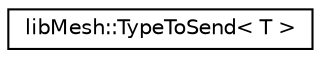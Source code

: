digraph "类继承关系图"
{
 // INTERACTIVE_SVG=YES
  edge [fontname="Helvetica",fontsize="10",labelfontname="Helvetica",labelfontsize="10"];
  node [fontname="Helvetica",fontsize="10",shape=record];
  rankdir="LR";
  Node1 [label="libMesh::TypeToSend\< T \>",height=0.2,width=0.4,color="black", fillcolor="white", style="filled",URL="$structlibMesh_1_1TypeToSend.html",tooltip="For ease of communication, we allow users to translate their own value types to a more easily computa..."];
}
